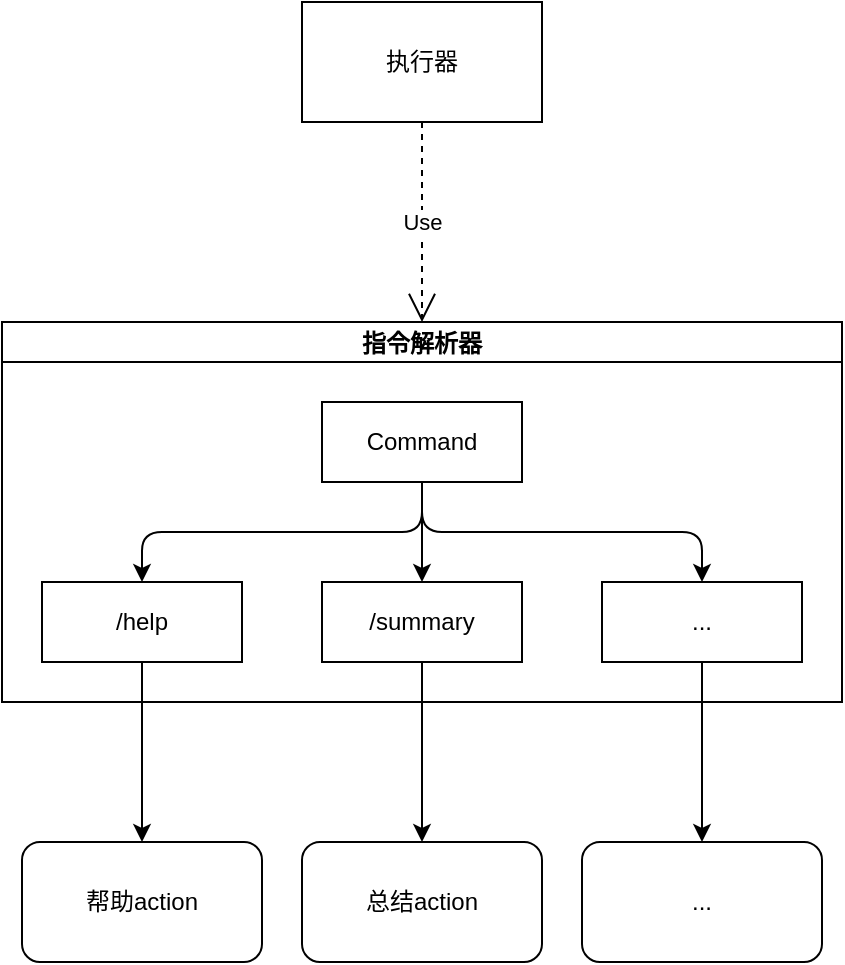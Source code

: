 <mxfile version="24.6.5" type="github">
  <diagram name="第 1 页" id="FTZ7WoVlrxoPDdT3iFCy">
    <mxGraphModel dx="1434" dy="710" grid="1" gridSize="10" guides="1" tooltips="1" connect="1" arrows="1" fold="1" page="1" pageScale="1" pageWidth="827" pageHeight="1169" math="0" shadow="0">
      <root>
        <mxCell id="0" />
        <mxCell id="1" parent="0" />
        <mxCell id="3h8enQ3VkZ7n-lMxiWUe-1" value="指令解析器" style="swimlane;startSize=20;horizontal=1;childLayout=treeLayout;horizontalTree=0;sortEdges=1;resizable=0;containerType=tree;fontSize=12;" vertex="1" parent="1">
          <mxGeometry x="270" y="270" width="420" height="190" as="geometry" />
        </mxCell>
        <mxCell id="3h8enQ3VkZ7n-lMxiWUe-2" value="Command" style="whiteSpace=wrap;html=1;" vertex="1" parent="3h8enQ3VkZ7n-lMxiWUe-1">
          <mxGeometry x="160" y="40" width="100" height="40" as="geometry" />
        </mxCell>
        <mxCell id="3h8enQ3VkZ7n-lMxiWUe-3" value="/help" style="whiteSpace=wrap;html=1;" vertex="1" parent="3h8enQ3VkZ7n-lMxiWUe-1">
          <mxGeometry x="20" y="130" width="100" height="40" as="geometry" />
        </mxCell>
        <mxCell id="3h8enQ3VkZ7n-lMxiWUe-4" value="" style="edgeStyle=elbowEdgeStyle;elbow=vertical;html=1;rounded=1;curved=0;sourcePerimeterSpacing=0;targetPerimeterSpacing=0;startSize=6;endSize=6;" edge="1" parent="3h8enQ3VkZ7n-lMxiWUe-1" source="3h8enQ3VkZ7n-lMxiWUe-2" target="3h8enQ3VkZ7n-lMxiWUe-3">
          <mxGeometry relative="1" as="geometry" />
        </mxCell>
        <mxCell id="3h8enQ3VkZ7n-lMxiWUe-5" value="/summary" style="whiteSpace=wrap;html=1;" vertex="1" parent="3h8enQ3VkZ7n-lMxiWUe-1">
          <mxGeometry x="160" y="130" width="100" height="40" as="geometry" />
        </mxCell>
        <mxCell id="3h8enQ3VkZ7n-lMxiWUe-6" value="" style="edgeStyle=elbowEdgeStyle;elbow=vertical;html=1;rounded=1;curved=0;sourcePerimeterSpacing=0;targetPerimeterSpacing=0;startSize=6;endSize=6;" edge="1" parent="3h8enQ3VkZ7n-lMxiWUe-1" source="3h8enQ3VkZ7n-lMxiWUe-2" target="3h8enQ3VkZ7n-lMxiWUe-5">
          <mxGeometry relative="1" as="geometry" />
        </mxCell>
        <mxCell id="3h8enQ3VkZ7n-lMxiWUe-12" value="" style="edgeStyle=orthogonalEdgeStyle;rounded=1;orthogonalLoop=1;jettySize=auto;html=1;strokeColor=default;align=center;verticalAlign=middle;fontFamily=Helvetica;fontSize=11;fontColor=default;labelBackgroundColor=default;elbow=vertical;startSize=6;endArrow=classic;endSize=6;sourcePerimeterSpacing=0;targetPerimeterSpacing=0;curved=0;exitX=0.5;exitY=1;exitDx=0;exitDy=0;" edge="1" source="3h8enQ3VkZ7n-lMxiWUe-2" target="3h8enQ3VkZ7n-lMxiWUe-13" parent="3h8enQ3VkZ7n-lMxiWUe-1">
          <mxGeometry relative="1" as="geometry" />
        </mxCell>
        <mxCell id="3h8enQ3VkZ7n-lMxiWUe-13" value="..." style="whiteSpace=wrap;html=1;" vertex="1" parent="3h8enQ3VkZ7n-lMxiWUe-1">
          <mxGeometry x="300" y="130" width="100" height="40" as="geometry" />
        </mxCell>
        <mxCell id="3h8enQ3VkZ7n-lMxiWUe-16" value="执行器" style="rounded=0;whiteSpace=wrap;html=1;" vertex="1" parent="1">
          <mxGeometry x="420" y="110" width="120" height="60" as="geometry" />
        </mxCell>
        <mxCell id="3h8enQ3VkZ7n-lMxiWUe-18" value="Use" style="endArrow=open;endSize=12;dashed=1;html=1;rounded=0;entryX=0.5;entryY=0;entryDx=0;entryDy=0;exitX=0.5;exitY=1;exitDx=0;exitDy=0;" edge="1" parent="1" source="3h8enQ3VkZ7n-lMxiWUe-16" target="3h8enQ3VkZ7n-lMxiWUe-1">
          <mxGeometry width="160" relative="1" as="geometry">
            <mxPoint x="440" y="200" as="sourcePoint" />
            <mxPoint x="490" y="140" as="targetPoint" />
          </mxGeometry>
        </mxCell>
        <mxCell id="3h8enQ3VkZ7n-lMxiWUe-19" value="帮助action" style="rounded=1;whiteSpace=wrap;html=1;" vertex="1" parent="1">
          <mxGeometry x="280" y="530" width="120" height="60" as="geometry" />
        </mxCell>
        <mxCell id="3h8enQ3VkZ7n-lMxiWUe-20" style="edgeStyle=orthogonalEdgeStyle;rounded=0;orthogonalLoop=1;jettySize=auto;html=1;" edge="1" parent="1" source="3h8enQ3VkZ7n-lMxiWUe-3" target="3h8enQ3VkZ7n-lMxiWUe-19">
          <mxGeometry relative="1" as="geometry" />
        </mxCell>
        <mxCell id="3h8enQ3VkZ7n-lMxiWUe-21" value="总结action" style="rounded=1;whiteSpace=wrap;html=1;" vertex="1" parent="1">
          <mxGeometry x="420" y="530" width="120" height="60" as="geometry" />
        </mxCell>
        <mxCell id="3h8enQ3VkZ7n-lMxiWUe-22" style="edgeStyle=orthogonalEdgeStyle;rounded=0;orthogonalLoop=1;jettySize=auto;html=1;" edge="1" parent="1" source="3h8enQ3VkZ7n-lMxiWUe-5" target="3h8enQ3VkZ7n-lMxiWUe-21">
          <mxGeometry relative="1" as="geometry" />
        </mxCell>
        <mxCell id="3h8enQ3VkZ7n-lMxiWUe-23" value="..." style="rounded=1;whiteSpace=wrap;html=1;" vertex="1" parent="1">
          <mxGeometry x="560" y="530" width="120" height="60" as="geometry" />
        </mxCell>
        <mxCell id="3h8enQ3VkZ7n-lMxiWUe-24" style="edgeStyle=orthogonalEdgeStyle;rounded=0;orthogonalLoop=1;jettySize=auto;html=1;" edge="1" parent="1" source="3h8enQ3VkZ7n-lMxiWUe-13" target="3h8enQ3VkZ7n-lMxiWUe-23">
          <mxGeometry relative="1" as="geometry" />
        </mxCell>
      </root>
    </mxGraphModel>
  </diagram>
</mxfile>
